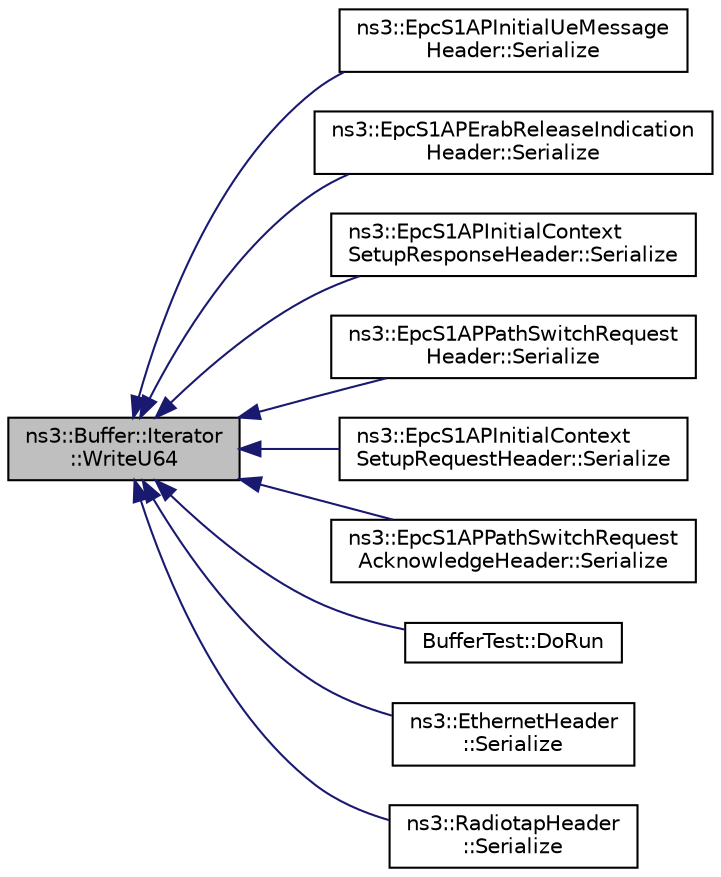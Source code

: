 digraph "ns3::Buffer::Iterator::WriteU64"
{
  edge [fontname="Helvetica",fontsize="10",labelfontname="Helvetica",labelfontsize="10"];
  node [fontname="Helvetica",fontsize="10",shape=record];
  rankdir="LR";
  Node1 [label="ns3::Buffer::Iterator\l::WriteU64",height=0.2,width=0.4,color="black", fillcolor="grey75", style="filled", fontcolor="black"];
  Node1 -> Node2 [dir="back",color="midnightblue",fontsize="10",style="solid"];
  Node2 [label="ns3::EpcS1APInitialUeMessage\lHeader::Serialize",height=0.2,width=0.4,color="black", fillcolor="white", style="filled",URL="$d3/d99/classns3_1_1EpcS1APInitialUeMessageHeader.html#a3025b6b39964b1ccf6a50fb8ccc308de"];
  Node1 -> Node3 [dir="back",color="midnightblue",fontsize="10",style="solid"];
  Node3 [label="ns3::EpcS1APErabReleaseIndication\lHeader::Serialize",height=0.2,width=0.4,color="black", fillcolor="white", style="filled",URL="$dc/dd0/classns3_1_1EpcS1APErabReleaseIndicationHeader.html#a166f941727ec16c9cf2448581873cea3"];
  Node1 -> Node4 [dir="back",color="midnightblue",fontsize="10",style="solid"];
  Node4 [label="ns3::EpcS1APInitialContext\lSetupResponseHeader::Serialize",height=0.2,width=0.4,color="black", fillcolor="white", style="filled",URL="$d0/de4/classns3_1_1EpcS1APInitialContextSetupResponseHeader.html#a678e89292162d6988328f1a91f021c0e"];
  Node1 -> Node5 [dir="back",color="midnightblue",fontsize="10",style="solid"];
  Node5 [label="ns3::EpcS1APPathSwitchRequest\lHeader::Serialize",height=0.2,width=0.4,color="black", fillcolor="white", style="filled",URL="$d1/dc9/classns3_1_1EpcS1APPathSwitchRequestHeader.html#a5b385465a20504fb417b0b6fcba673bc"];
  Node1 -> Node6 [dir="back",color="midnightblue",fontsize="10",style="solid"];
  Node6 [label="ns3::EpcS1APInitialContext\lSetupRequestHeader::Serialize",height=0.2,width=0.4,color="black", fillcolor="white", style="filled",URL="$de/d31/classns3_1_1EpcS1APInitialContextSetupRequestHeader.html#a3d3783366a82cae7ea569ce16316dfe8"];
  Node1 -> Node7 [dir="back",color="midnightblue",fontsize="10",style="solid"];
  Node7 [label="ns3::EpcS1APPathSwitchRequest\lAcknowledgeHeader::Serialize",height=0.2,width=0.4,color="black", fillcolor="white", style="filled",URL="$d0/d37/classns3_1_1EpcS1APPathSwitchRequestAcknowledgeHeader.html#a344ea304f7e59d655c3ac1a6fc713996"];
  Node1 -> Node8 [dir="back",color="midnightblue",fontsize="10",style="solid"];
  Node8 [label="BufferTest::DoRun",height=0.2,width=0.4,color="black", fillcolor="white", style="filled",URL="$d7/d09/classBufferTest.html#a4ffd025f50c962366167daef7df0ac58",tooltip="Implementation to actually run this TestCase. "];
  Node1 -> Node9 [dir="back",color="midnightblue",fontsize="10",style="solid"];
  Node9 [label="ns3::EthernetHeader\l::Serialize",height=0.2,width=0.4,color="black", fillcolor="white", style="filled",URL="$d3/d9a/classns3_1_1EthernetHeader.html#ae628046c64921b18962e062c0e7dd5b7"];
  Node1 -> Node10 [dir="back",color="midnightblue",fontsize="10",style="solid"];
  Node10 [label="ns3::RadiotapHeader\l::Serialize",height=0.2,width=0.4,color="black", fillcolor="white", style="filled",URL="$d0/d42/classns3_1_1RadiotapHeader.html#a31d78b190e1969d9216e3be630b2b129"];
}
